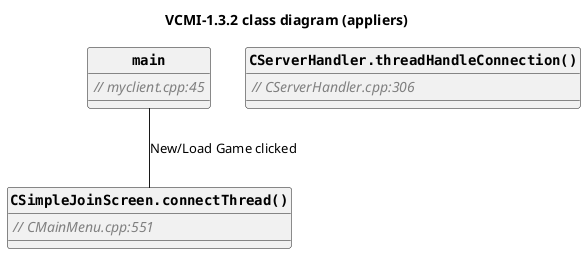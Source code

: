 @startuml "vcmi-1.32-threads-client"

skinparam defaultTextAlignment center

!procedure $desc($txt)
<font:Arial><color:Gray><i>// $txt</i></color></font>
!endprocedure

title "VCMI-1.3.2 class diagram (appliers)"

'''' Declarations to stylize the diagram ''''
hide circle
set namespaceSeparator none

skinparam ClassFontStyle bold
skinparam ClassFontName monospaced
skinparam ClassAttributeFontName monospaced
skinparam ClassAttributeIconSize 0
skinparam DefaultTextAlignment left


'''' Attributes and methods '''


class main {
    $desc("myclient.cpp:45")
}

main -- "CSimpleJoinScreen.connectThread()" : "New/Load Game clicked"

class "CSimpleJoinScreen.connectThread()" {
    $desc("CMainMenu.cpp:551")
}

class "CServerHandler.threadHandleConnection()" {
    $desc("CServerHandler.cpp:306")
}

@enduml
